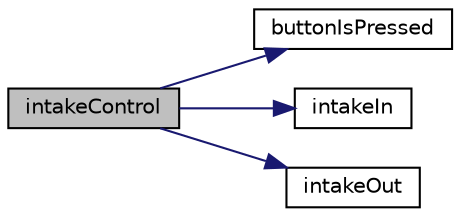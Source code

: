 digraph "intakeControl"
{
  edge [fontname="Helvetica",fontsize="10",labelfontname="Helvetica",labelfontsize="10"];
  node [fontname="Helvetica",fontsize="10",shape=record];
  rankdir="LR";
  Node40 [label="intakeControl",height=0.2,width=0.4,color="black", fillcolor="grey75", style="filled", fontcolor="black"];
  Node40 -> Node41 [color="midnightblue",fontsize="10",style="solid",fontname="Helvetica"];
  Node41 [label="buttonIsPressed",height=0.2,width=0.4,color="black", fillcolor="white", style="filled",URL="$controller_8h.html#aff3b02388de758f0fe6d98930ea57626"];
  Node40 -> Node42 [color="midnightblue",fontsize="10",style="solid",fontname="Helvetica"];
  Node42 [label="intakeIn",height=0.2,width=0.4,color="black", fillcolor="white", style="filled",URL="$drive_8cpp.html#aa0846c73538fc48569a7c7c3689a59f0"];
  Node40 -> Node43 [color="midnightblue",fontsize="10",style="solid",fontname="Helvetica"];
  Node43 [label="intakeOut",height=0.2,width=0.4,color="black", fillcolor="white", style="filled",URL="$drive_8cpp.html#aaca1ffa87592c1c5783fe6e18f9c655b"];
}
